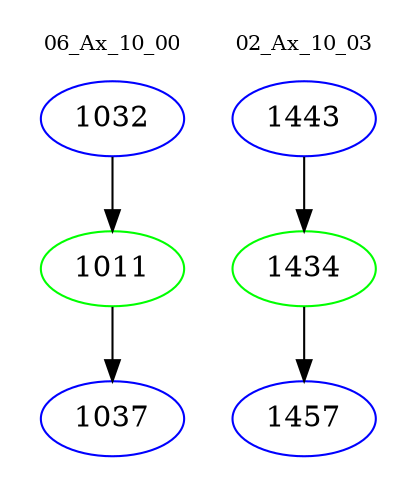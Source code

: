 digraph{
subgraph cluster_0 {
color = white
label = "06_Ax_10_00";
fontsize=10;
T0_1032 [label="1032", color="blue"]
T0_1032 -> T0_1011 [color="black"]
T0_1011 [label="1011", color="green"]
T0_1011 -> T0_1037 [color="black"]
T0_1037 [label="1037", color="blue"]
}
subgraph cluster_1 {
color = white
label = "02_Ax_10_03";
fontsize=10;
T1_1443 [label="1443", color="blue"]
T1_1443 -> T1_1434 [color="black"]
T1_1434 [label="1434", color="green"]
T1_1434 -> T1_1457 [color="black"]
T1_1457 [label="1457", color="blue"]
}
}
